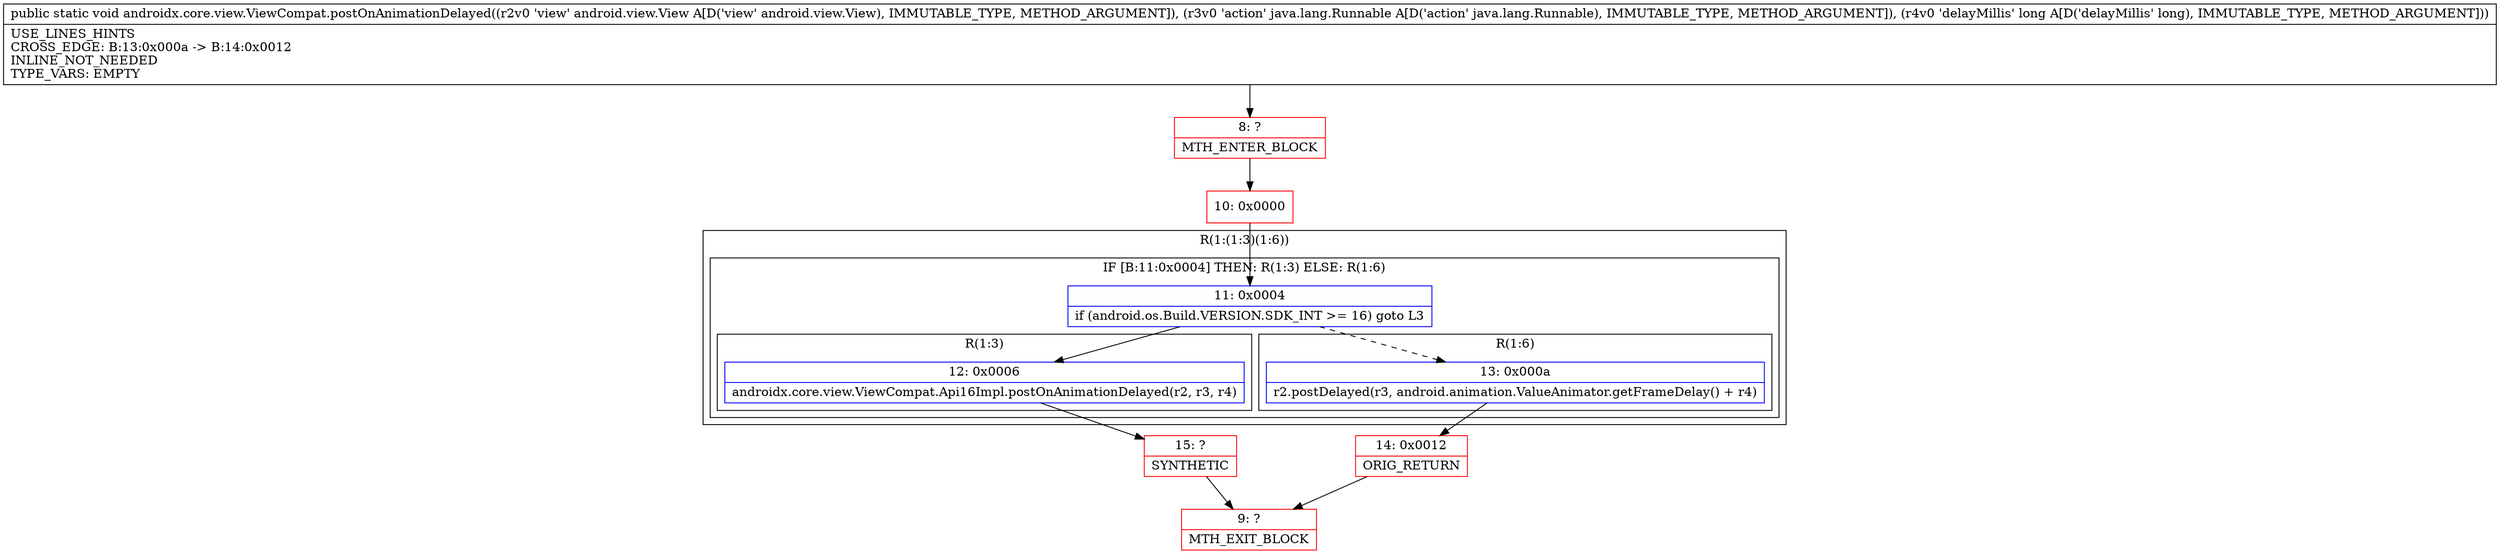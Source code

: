 digraph "CFG forandroidx.core.view.ViewCompat.postOnAnimationDelayed(Landroid\/view\/View;Ljava\/lang\/Runnable;J)V" {
subgraph cluster_Region_351638824 {
label = "R(1:(1:3)(1:6))";
node [shape=record,color=blue];
subgraph cluster_IfRegion_2022868143 {
label = "IF [B:11:0x0004] THEN: R(1:3) ELSE: R(1:6)";
node [shape=record,color=blue];
Node_11 [shape=record,label="{11\:\ 0x0004|if (android.os.Build.VERSION.SDK_INT \>= 16) goto L3\l}"];
subgraph cluster_Region_63636458 {
label = "R(1:3)";
node [shape=record,color=blue];
Node_12 [shape=record,label="{12\:\ 0x0006|androidx.core.view.ViewCompat.Api16Impl.postOnAnimationDelayed(r2, r3, r4)\l}"];
}
subgraph cluster_Region_1022330090 {
label = "R(1:6)";
node [shape=record,color=blue];
Node_13 [shape=record,label="{13\:\ 0x000a|r2.postDelayed(r3, android.animation.ValueAnimator.getFrameDelay() + r4)\l}"];
}
}
}
Node_8 [shape=record,color=red,label="{8\:\ ?|MTH_ENTER_BLOCK\l}"];
Node_10 [shape=record,color=red,label="{10\:\ 0x0000}"];
Node_15 [shape=record,color=red,label="{15\:\ ?|SYNTHETIC\l}"];
Node_9 [shape=record,color=red,label="{9\:\ ?|MTH_EXIT_BLOCK\l}"];
Node_14 [shape=record,color=red,label="{14\:\ 0x0012|ORIG_RETURN\l}"];
MethodNode[shape=record,label="{public static void androidx.core.view.ViewCompat.postOnAnimationDelayed((r2v0 'view' android.view.View A[D('view' android.view.View), IMMUTABLE_TYPE, METHOD_ARGUMENT]), (r3v0 'action' java.lang.Runnable A[D('action' java.lang.Runnable), IMMUTABLE_TYPE, METHOD_ARGUMENT]), (r4v0 'delayMillis' long A[D('delayMillis' long), IMMUTABLE_TYPE, METHOD_ARGUMENT]))  | USE_LINES_HINTS\lCROSS_EDGE: B:13:0x000a \-\> B:14:0x0012\lINLINE_NOT_NEEDED\lTYPE_VARS: EMPTY\l}"];
MethodNode -> Node_8;Node_11 -> Node_12;
Node_11 -> Node_13[style=dashed];
Node_12 -> Node_15;
Node_13 -> Node_14;
Node_8 -> Node_10;
Node_10 -> Node_11;
Node_15 -> Node_9;
Node_14 -> Node_9;
}

